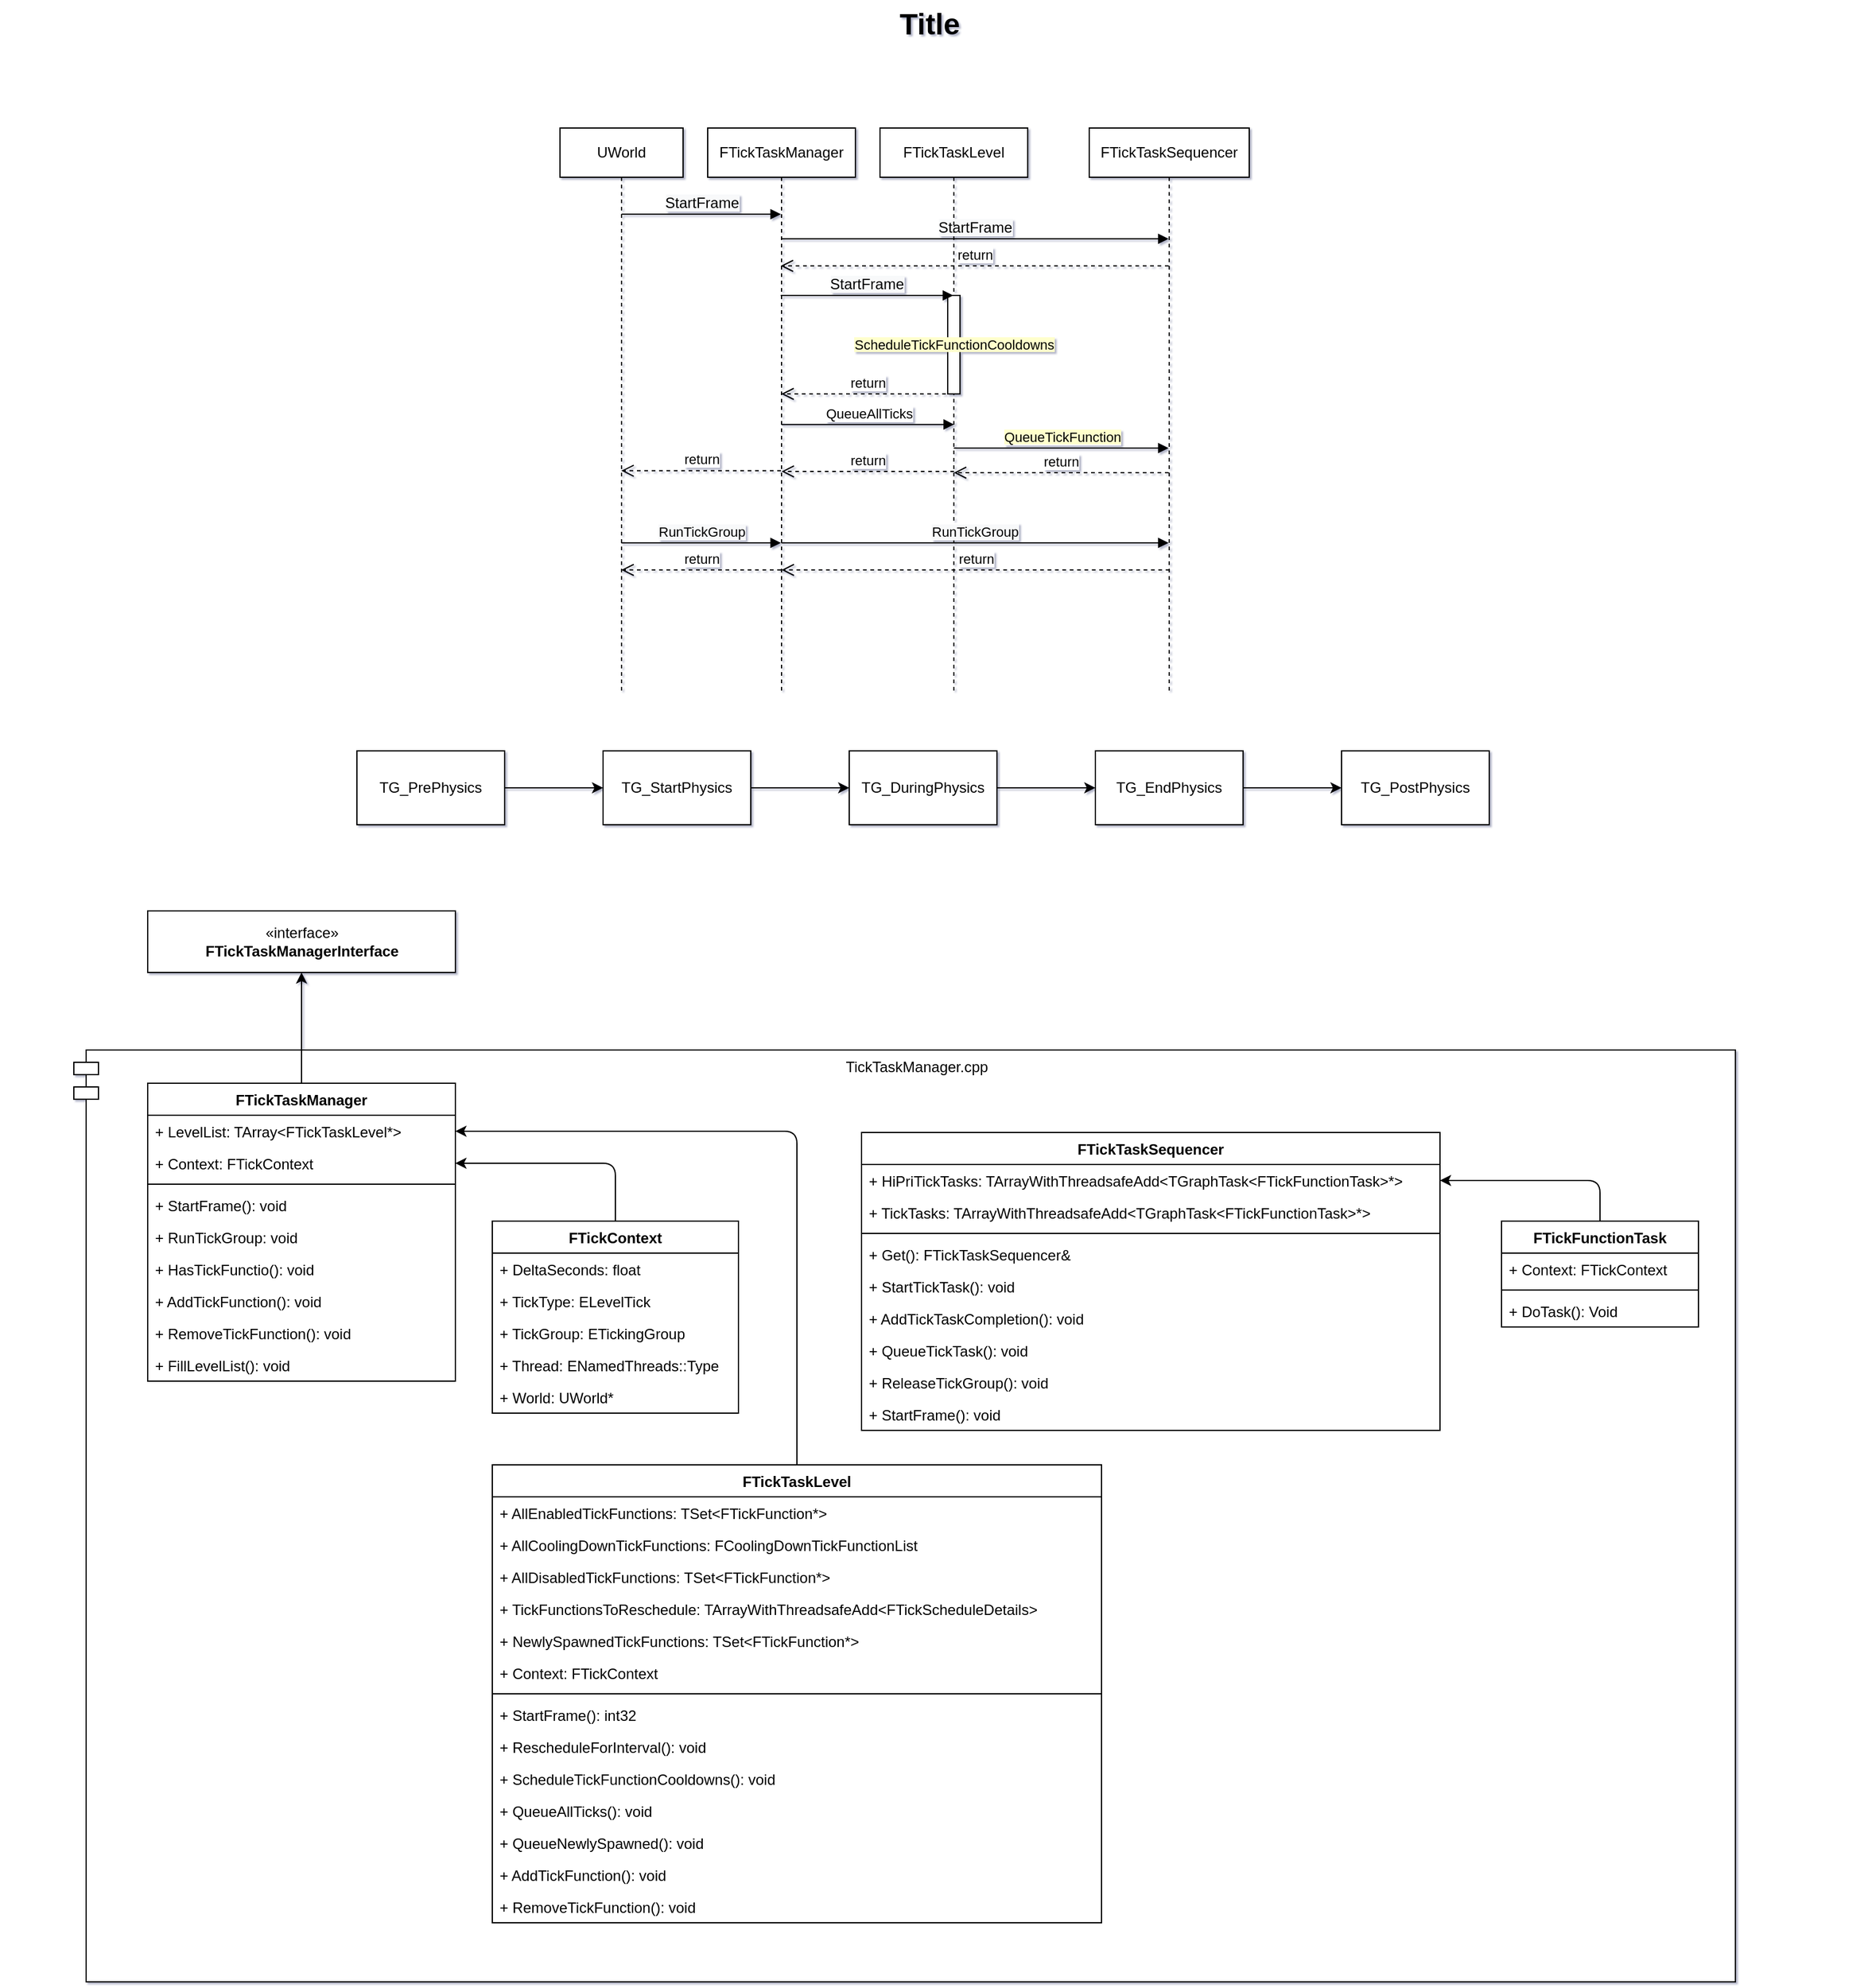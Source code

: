 <mxfile version="17.1.3" type="device"><diagram name="Page-1" id="929967ad-93f9-6ef4-fab6-5d389245f69c"><mxGraphModel dx="1298" dy="713" grid="0" gridSize="10" guides="1" tooltips="1" connect="1" arrows="1" fold="1" page="0" pageScale="1.5" pageWidth="1169" pageHeight="826" background="none" math="0" shadow="1"><root><mxCell id="0" style=";html=1;"/><mxCell id="1" style=";html=1;" parent="0"/><mxCell id="KzQF1dncogoju4t8JJQH-75" value="TickTaskManager.cpp" style="shape=module;align=left;spacingLeft=20;align=center;verticalAlign=top;" vertex="1" parent="1"><mxGeometry x="180" y="893" width="1350" height="757" as="geometry"/></mxCell><mxCell id="1672d66443f91eb5-23" value="Title" style="text;strokeColor=none;fillColor=none;html=1;fontSize=24;fontStyle=1;verticalAlign=middle;align=center;" parent="1" vertex="1"><mxGeometry x="120" y="40" width="1510" height="40" as="geometry"/></mxCell><mxCell id="KzQF1dncogoju4t8JJQH-78" style="edgeStyle=orthogonalEdgeStyle;orthogonalLoop=1;jettySize=auto;html=1;exitX=0.5;exitY=0;exitDx=0;exitDy=0;" edge="1" parent="1" source="KzQF1dncogoju4t8JJQH-6" target="KzQF1dncogoju4t8JJQH-62"><mxGeometry relative="1" as="geometry"/></mxCell><mxCell id="KzQF1dncogoju4t8JJQH-6" value="FTickContext" style="swimlane;fontStyle=1;childLayout=stackLayout;horizontal=1;startSize=26;fillColor=none;horizontalStack=0;resizeParent=1;resizeParentMax=0;resizeLast=0;collapsible=1;marginBottom=0;" vertex="1" parent="1"><mxGeometry x="520" y="1032" width="200" height="156" as="geometry"/></mxCell><mxCell id="KzQF1dncogoju4t8JJQH-7" value="+ DeltaSeconds: float" style="text;strokeColor=none;fillColor=none;align=left;verticalAlign=top;spacingLeft=4;spacingRight=4;overflow=hidden;rotatable=0;points=[[0,0.5],[1,0.5]];portConstraint=eastwest;" vertex="1" parent="KzQF1dncogoju4t8JJQH-6"><mxGeometry y="26" width="200" height="26" as="geometry"/></mxCell><mxCell id="KzQF1dncogoju4t8JJQH-8" value="+ TickType: ELevelTick" style="text;strokeColor=none;fillColor=none;align=left;verticalAlign=top;spacingLeft=4;spacingRight=4;overflow=hidden;rotatable=0;points=[[0,0.5],[1,0.5]];portConstraint=eastwest;" vertex="1" parent="KzQF1dncogoju4t8JJQH-6"><mxGeometry y="52" width="200" height="26" as="geometry"/></mxCell><mxCell id="KzQF1dncogoju4t8JJQH-9" value="+ TickGroup: ETickingGroup" style="text;strokeColor=none;fillColor=none;align=left;verticalAlign=top;spacingLeft=4;spacingRight=4;overflow=hidden;rotatable=0;points=[[0,0.5],[1,0.5]];portConstraint=eastwest;" vertex="1" parent="KzQF1dncogoju4t8JJQH-6"><mxGeometry y="78" width="200" height="26" as="geometry"/></mxCell><mxCell id="KzQF1dncogoju4t8JJQH-47" value="+ Thread: ENamedThreads::Type" style="text;strokeColor=none;fillColor=none;align=left;verticalAlign=top;spacingLeft=4;spacingRight=4;overflow=hidden;rotatable=0;points=[[0,0.5],[1,0.5]];portConstraint=eastwest;" vertex="1" parent="KzQF1dncogoju4t8JJQH-6"><mxGeometry y="104" width="200" height="26" as="geometry"/></mxCell><mxCell id="KzQF1dncogoju4t8JJQH-46" value="+ World: UWorld*" style="text;strokeColor=none;fillColor=none;align=left;verticalAlign=top;spacingLeft=4;spacingRight=4;overflow=hidden;rotatable=0;points=[[0,0.5],[1,0.5]];portConstraint=eastwest;" vertex="1" parent="KzQF1dncogoju4t8JJQH-6"><mxGeometry y="130" width="200" height="26" as="geometry"/></mxCell><mxCell id="KzQF1dncogoju4t8JJQH-71" style="edgeStyle=orthogonalEdgeStyle;orthogonalLoop=1;jettySize=auto;html=1;exitX=0.5;exitY=0;exitDx=0;exitDy=0;" edge="1" parent="1" source="KzQF1dncogoju4t8JJQH-12" target="KzQF1dncogoju4t8JJQH-19"><mxGeometry relative="1" as="geometry"/></mxCell><mxCell id="KzQF1dncogoju4t8JJQH-12" value="FTickFunctionTask" style="swimlane;fontStyle=1;align=center;verticalAlign=top;childLayout=stackLayout;horizontal=1;startSize=26;horizontalStack=0;resizeParent=1;resizeParentMax=0;resizeLast=0;collapsible=1;marginBottom=0;" vertex="1" parent="1"><mxGeometry x="1340" y="1032" width="160" height="86" as="geometry"/></mxCell><mxCell id="KzQF1dncogoju4t8JJQH-13" value="+ Context: FTickContext" style="text;strokeColor=none;fillColor=none;align=left;verticalAlign=top;spacingLeft=4;spacingRight=4;overflow=hidden;rotatable=0;points=[[0,0.5],[1,0.5]];portConstraint=eastwest;" vertex="1" parent="KzQF1dncogoju4t8JJQH-12"><mxGeometry y="26" width="160" height="26" as="geometry"/></mxCell><mxCell id="KzQF1dncogoju4t8JJQH-14" value="" style="line;strokeWidth=1;fillColor=none;align=left;verticalAlign=middle;spacingTop=-1;spacingLeft=3;spacingRight=3;rotatable=0;labelPosition=right;points=[];portConstraint=eastwest;" vertex="1" parent="KzQF1dncogoju4t8JJQH-12"><mxGeometry y="52" width="160" height="8" as="geometry"/></mxCell><mxCell id="KzQF1dncogoju4t8JJQH-15" value="+ DoTask(): Void" style="text;strokeColor=none;fillColor=none;align=left;verticalAlign=top;spacingLeft=4;spacingRight=4;overflow=hidden;rotatable=0;points=[[0,0.5],[1,0.5]];portConstraint=eastwest;" vertex="1" parent="KzQF1dncogoju4t8JJQH-12"><mxGeometry y="60" width="160" height="26" as="geometry"/></mxCell><mxCell id="KzQF1dncogoju4t8JJQH-18" value="FTickTaskSequencer" style="swimlane;fontStyle=1;align=center;verticalAlign=top;childLayout=stackLayout;horizontal=1;startSize=26;horizontalStack=0;resizeParent=1;resizeParentMax=0;resizeLast=0;collapsible=1;marginBottom=0;" vertex="1" parent="1"><mxGeometry x="820" y="960" width="470" height="242" as="geometry"/></mxCell><mxCell id="KzQF1dncogoju4t8JJQH-19" value="+ HiPriTickTasks: TArrayWithThreadsafeAdd&lt;TGraphTask&lt;FTickFunctionTask&gt;*&gt;" style="text;strokeColor=none;fillColor=none;align=left;verticalAlign=top;spacingLeft=4;spacingRight=4;overflow=hidden;rotatable=0;points=[[0,0.5],[1,0.5]];portConstraint=eastwest;" vertex="1" parent="KzQF1dncogoju4t8JJQH-18"><mxGeometry y="26" width="470" height="26" as="geometry"/></mxCell><mxCell id="KzQF1dncogoju4t8JJQH-24" value="+ TickTasks: TArrayWithThreadsafeAdd&lt;TGraphTask&lt;FTickFunctionTask&gt;*&gt;" style="text;strokeColor=none;fillColor=none;align=left;verticalAlign=top;spacingLeft=4;spacingRight=4;overflow=hidden;rotatable=0;points=[[0,0.5],[1,0.5]];portConstraint=eastwest;" vertex="1" parent="KzQF1dncogoju4t8JJQH-18"><mxGeometry y="52" width="470" height="26" as="geometry"/></mxCell><mxCell id="KzQF1dncogoju4t8JJQH-20" value="" style="line;strokeWidth=1;fillColor=none;align=left;verticalAlign=middle;spacingTop=-1;spacingLeft=3;spacingRight=3;rotatable=0;labelPosition=right;points=[];portConstraint=eastwest;" vertex="1" parent="KzQF1dncogoju4t8JJQH-18"><mxGeometry y="78" width="470" height="8" as="geometry"/></mxCell><mxCell id="KzQF1dncogoju4t8JJQH-21" value="+ Get(): FTickTaskSequencer&amp;" style="text;strokeColor=none;fillColor=none;align=left;verticalAlign=top;spacingLeft=4;spacingRight=4;overflow=hidden;rotatable=0;points=[[0,0.5],[1,0.5]];portConstraint=eastwest;" vertex="1" parent="KzQF1dncogoju4t8JJQH-18"><mxGeometry y="86" width="470" height="26" as="geometry"/></mxCell><mxCell id="KzQF1dncogoju4t8JJQH-25" value="+ StartTickTask(): void" style="text;strokeColor=none;fillColor=none;align=left;verticalAlign=top;spacingLeft=4;spacingRight=4;overflow=hidden;rotatable=0;points=[[0,0.5],[1,0.5]];portConstraint=eastwest;" vertex="1" parent="KzQF1dncogoju4t8JJQH-18"><mxGeometry y="112" width="470" height="26" as="geometry"/></mxCell><mxCell id="KzQF1dncogoju4t8JJQH-26" value="+ AddTickTaskCompletion(): void" style="text;strokeColor=none;fillColor=none;align=left;verticalAlign=top;spacingLeft=4;spacingRight=4;overflow=hidden;rotatable=0;points=[[0,0.5],[1,0.5]];portConstraint=eastwest;" vertex="1" parent="KzQF1dncogoju4t8JJQH-18"><mxGeometry y="138" width="470" height="26" as="geometry"/></mxCell><mxCell id="KzQF1dncogoju4t8JJQH-27" value="+ QueueTickTask(): void" style="text;strokeColor=none;fillColor=none;align=left;verticalAlign=top;spacingLeft=4;spacingRight=4;overflow=hidden;rotatable=0;points=[[0,0.5],[1,0.5]];portConstraint=eastwest;" vertex="1" parent="KzQF1dncogoju4t8JJQH-18"><mxGeometry y="164" width="470" height="26" as="geometry"/></mxCell><mxCell id="KzQF1dncogoju4t8JJQH-29" value="+ ReleaseTickGroup(): void" style="text;strokeColor=none;fillColor=none;align=left;verticalAlign=top;spacingLeft=4;spacingRight=4;overflow=hidden;rotatable=0;points=[[0,0.5],[1,0.5]];portConstraint=eastwest;" vertex="1" parent="KzQF1dncogoju4t8JJQH-18"><mxGeometry y="190" width="470" height="26" as="geometry"/></mxCell><mxCell id="KzQF1dncogoju4t8JJQH-30" value="+ StartFrame(): void" style="text;strokeColor=none;fillColor=none;align=left;verticalAlign=top;spacingLeft=4;spacingRight=4;overflow=hidden;rotatable=0;points=[[0,0.5],[1,0.5]];portConstraint=eastwest;" vertex="1" parent="KzQF1dncogoju4t8JJQH-18"><mxGeometry y="216" width="470" height="26" as="geometry"/></mxCell><mxCell id="KzQF1dncogoju4t8JJQH-68" style="edgeStyle=orthogonalEdgeStyle;orthogonalLoop=1;jettySize=auto;html=1;exitX=0.5;exitY=0;exitDx=0;exitDy=0;" edge="1" parent="1" source="KzQF1dncogoju4t8JJQH-31" target="KzQF1dncogoju4t8JJQH-53"><mxGeometry relative="1" as="geometry"/></mxCell><mxCell id="KzQF1dncogoju4t8JJQH-31" value="FTickTaskLevel" style="swimlane;fontStyle=1;align=center;verticalAlign=top;childLayout=stackLayout;horizontal=1;startSize=26;horizontalStack=0;resizeParent=1;resizeParentMax=0;resizeLast=0;collapsible=1;marginBottom=0;" vertex="1" parent="1"><mxGeometry x="520" y="1230" width="495" height="372" as="geometry"><mxRectangle x="1060" y="1070" width="100" height="26" as="alternateBounds"/></mxGeometry></mxCell><mxCell id="KzQF1dncogoju4t8JJQH-32" value="+ AllEnabledTickFunctions: TSet&lt;FTickFunction*&gt;" style="text;strokeColor=none;fillColor=none;align=left;verticalAlign=top;spacingLeft=4;spacingRight=4;overflow=hidden;rotatable=0;points=[[0,0.5],[1,0.5]];portConstraint=eastwest;" vertex="1" parent="KzQF1dncogoju4t8JJQH-31"><mxGeometry y="26" width="495" height="26" as="geometry"/></mxCell><mxCell id="KzQF1dncogoju4t8JJQH-41" value="+ AllCoolingDownTickFunctions: FCoolingDownTickFunctionList" style="text;strokeColor=none;fillColor=none;align=left;verticalAlign=top;spacingLeft=4;spacingRight=4;overflow=hidden;rotatable=0;points=[[0,0.5],[1,0.5]];portConstraint=eastwest;" vertex="1" parent="KzQF1dncogoju4t8JJQH-31"><mxGeometry y="52" width="495" height="26" as="geometry"/></mxCell><mxCell id="KzQF1dncogoju4t8JJQH-42" value="+ AllDisabledTickFunctions: TSet&lt;FTickFunction*&gt;" style="text;strokeColor=none;fillColor=none;align=left;verticalAlign=top;spacingLeft=4;spacingRight=4;overflow=hidden;rotatable=0;points=[[0,0.5],[1,0.5]];portConstraint=eastwest;" vertex="1" parent="KzQF1dncogoju4t8JJQH-31"><mxGeometry y="78" width="495" height="26" as="geometry"/></mxCell><mxCell id="KzQF1dncogoju4t8JJQH-43" value="+ TickFunctionsToReschedule: TArrayWithThreadsafeAdd&lt;FTickScheduleDetails&gt;" style="text;strokeColor=none;fillColor=none;align=left;verticalAlign=top;spacingLeft=4;spacingRight=4;overflow=hidden;rotatable=0;points=[[0,0.5],[1,0.5]];portConstraint=eastwest;" vertex="1" parent="KzQF1dncogoju4t8JJQH-31"><mxGeometry y="104" width="495" height="26" as="geometry"/></mxCell><mxCell id="KzQF1dncogoju4t8JJQH-44" value="+ NewlySpawnedTickFunctions: TSet&lt;FTickFunction*&gt;" style="text;strokeColor=none;fillColor=none;align=left;verticalAlign=top;spacingLeft=4;spacingRight=4;overflow=hidden;rotatable=0;points=[[0,0.5],[1,0.5]];portConstraint=eastwest;" vertex="1" parent="KzQF1dncogoju4t8JJQH-31"><mxGeometry y="130" width="495" height="26" as="geometry"/></mxCell><mxCell id="KzQF1dncogoju4t8JJQH-45" value="+ Context: FTickContext" style="text;strokeColor=none;fillColor=none;align=left;verticalAlign=top;spacingLeft=4;spacingRight=4;overflow=hidden;rotatable=0;points=[[0,0.5],[1,0.5]];portConstraint=eastwest;" vertex="1" parent="KzQF1dncogoju4t8JJQH-31"><mxGeometry y="156" width="495" height="26" as="geometry"/></mxCell><mxCell id="KzQF1dncogoju4t8JJQH-33" value="" style="line;strokeWidth=1;fillColor=none;align=left;verticalAlign=middle;spacingTop=-1;spacingLeft=3;spacingRight=3;rotatable=0;labelPosition=right;points=[];portConstraint=eastwest;" vertex="1" parent="KzQF1dncogoju4t8JJQH-31"><mxGeometry y="182" width="495" height="8" as="geometry"/></mxCell><mxCell id="KzQF1dncogoju4t8JJQH-34" value="+ StartFrame(): int32" style="text;strokeColor=none;fillColor=none;align=left;verticalAlign=top;spacingLeft=4;spacingRight=4;overflow=hidden;rotatable=0;points=[[0,0.5],[1,0.5]];portConstraint=eastwest;" vertex="1" parent="KzQF1dncogoju4t8JJQH-31"><mxGeometry y="190" width="495" height="26" as="geometry"/></mxCell><mxCell id="KzQF1dncogoju4t8JJQH-35" value="+ RescheduleForInterval(): void&#10;" style="text;strokeColor=none;fillColor=none;align=left;verticalAlign=top;spacingLeft=4;spacingRight=4;overflow=hidden;rotatable=0;points=[[0,0.5],[1,0.5]];portConstraint=eastwest;" vertex="1" parent="KzQF1dncogoju4t8JJQH-31"><mxGeometry y="216" width="495" height="26" as="geometry"/></mxCell><mxCell id="KzQF1dncogoju4t8JJQH-36" value="+ ScheduleTickFunctionCooldowns(): void" style="text;strokeColor=none;fillColor=none;align=left;verticalAlign=top;spacingLeft=4;spacingRight=4;overflow=hidden;rotatable=0;points=[[0,0.5],[1,0.5]];portConstraint=eastwest;" vertex="1" parent="KzQF1dncogoju4t8JJQH-31"><mxGeometry y="242" width="495" height="26" as="geometry"/></mxCell><mxCell id="KzQF1dncogoju4t8JJQH-37" value="+ QueueAllTicks(): void" style="text;strokeColor=none;fillColor=none;align=left;verticalAlign=top;spacingLeft=4;spacingRight=4;overflow=hidden;rotatable=0;points=[[0,0.5],[1,0.5]];portConstraint=eastwest;" vertex="1" parent="KzQF1dncogoju4t8JJQH-31"><mxGeometry y="268" width="495" height="26" as="geometry"/></mxCell><mxCell id="KzQF1dncogoju4t8JJQH-38" value="+ QueueNewlySpawned(): void" style="text;strokeColor=none;fillColor=none;align=left;verticalAlign=top;spacingLeft=4;spacingRight=4;overflow=hidden;rotatable=0;points=[[0,0.5],[1,0.5]];portConstraint=eastwest;" vertex="1" parent="KzQF1dncogoju4t8JJQH-31"><mxGeometry y="294" width="495" height="26" as="geometry"/></mxCell><mxCell id="KzQF1dncogoju4t8JJQH-39" value="+ AddTickFunction(): void" style="text;strokeColor=none;fillColor=none;align=left;verticalAlign=top;spacingLeft=4;spacingRight=4;overflow=hidden;rotatable=0;points=[[0,0.5],[1,0.5]];portConstraint=eastwest;" vertex="1" parent="KzQF1dncogoju4t8JJQH-31"><mxGeometry y="320" width="495" height="26" as="geometry"/></mxCell><mxCell id="KzQF1dncogoju4t8JJQH-40" value="+ RemoveTickFunction(): void" style="text;strokeColor=none;fillColor=none;align=left;verticalAlign=top;spacingLeft=4;spacingRight=4;overflow=hidden;rotatable=0;points=[[0,0.5],[1,0.5]];portConstraint=eastwest;" vertex="1" parent="KzQF1dncogoju4t8JJQH-31"><mxGeometry y="346" width="495" height="26" as="geometry"/></mxCell><mxCell id="KzQF1dncogoju4t8JJQH-65" style="edgeStyle=orthogonalEdgeStyle;orthogonalLoop=1;jettySize=auto;html=1;exitX=0.5;exitY=0;exitDx=0;exitDy=0;" edge="1" parent="1" source="KzQF1dncogoju4t8JJQH-52" target="KzQF1dncogoju4t8JJQH-64"><mxGeometry relative="1" as="geometry"/></mxCell><mxCell id="KzQF1dncogoju4t8JJQH-52" value="FTickTaskManager" style="swimlane;fontStyle=1;align=center;verticalAlign=top;childLayout=stackLayout;horizontal=1;startSize=26;horizontalStack=0;resizeParent=1;resizeParentMax=0;resizeLast=0;collapsible=1;marginBottom=0;" vertex="1" parent="1"><mxGeometry x="240" y="920" width="250" height="242" as="geometry"/></mxCell><mxCell id="KzQF1dncogoju4t8JJQH-53" value="+ LevelList: TArray&lt;FTickTaskLevel*&gt;&#9;" style="text;strokeColor=none;fillColor=none;align=left;verticalAlign=top;spacingLeft=4;spacingRight=4;overflow=hidden;rotatable=0;points=[[0,0.5],[1,0.5]];portConstraint=eastwest;" vertex="1" parent="KzQF1dncogoju4t8JJQH-52"><mxGeometry y="26" width="250" height="26" as="geometry"/></mxCell><mxCell id="KzQF1dncogoju4t8JJQH-62" value="+ Context: FTickContext" style="text;strokeColor=none;fillColor=none;align=left;verticalAlign=top;spacingLeft=4;spacingRight=4;overflow=hidden;rotatable=0;points=[[0,0.5],[1,0.5]];portConstraint=eastwest;" vertex="1" parent="KzQF1dncogoju4t8JJQH-52"><mxGeometry y="52" width="250" height="26" as="geometry"/></mxCell><mxCell id="KzQF1dncogoju4t8JJQH-54" value="" style="line;strokeWidth=1;fillColor=none;align=left;verticalAlign=middle;spacingTop=-1;spacingLeft=3;spacingRight=3;rotatable=0;labelPosition=right;points=[];portConstraint=eastwest;" vertex="1" parent="KzQF1dncogoju4t8JJQH-52"><mxGeometry y="78" width="250" height="8" as="geometry"/></mxCell><mxCell id="KzQF1dncogoju4t8JJQH-55" value="+ StartFrame(): void" style="text;strokeColor=none;fillColor=none;align=left;verticalAlign=top;spacingLeft=4;spacingRight=4;overflow=hidden;rotatable=0;points=[[0,0.5],[1,0.5]];portConstraint=eastwest;" vertex="1" parent="KzQF1dncogoju4t8JJQH-52"><mxGeometry y="86" width="250" height="26" as="geometry"/></mxCell><mxCell id="KzQF1dncogoju4t8JJQH-57" value="+ RunTickGroup: void" style="text;strokeColor=none;fillColor=none;align=left;verticalAlign=top;spacingLeft=4;spacingRight=4;overflow=hidden;rotatable=0;points=[[0,0.5],[1,0.5]];portConstraint=eastwest;" vertex="1" parent="KzQF1dncogoju4t8JJQH-52"><mxGeometry y="112" width="250" height="26" as="geometry"/></mxCell><mxCell id="KzQF1dncogoju4t8JJQH-58" value="+ HasTickFunctio(): void" style="text;strokeColor=none;fillColor=none;align=left;verticalAlign=top;spacingLeft=4;spacingRight=4;overflow=hidden;rotatable=0;points=[[0,0.5],[1,0.5]];portConstraint=eastwest;" vertex="1" parent="KzQF1dncogoju4t8JJQH-52"><mxGeometry y="138" width="250" height="26" as="geometry"/></mxCell><mxCell id="KzQF1dncogoju4t8JJQH-59" value="+ AddTickFunction(): void" style="text;strokeColor=none;fillColor=none;align=left;verticalAlign=top;spacingLeft=4;spacingRight=4;overflow=hidden;rotatable=0;points=[[0,0.5],[1,0.5]];portConstraint=eastwest;" vertex="1" parent="KzQF1dncogoju4t8JJQH-52"><mxGeometry y="164" width="250" height="26" as="geometry"/></mxCell><mxCell id="KzQF1dncogoju4t8JJQH-60" value="+ RemoveTickFunction(): void" style="text;strokeColor=none;fillColor=none;align=left;verticalAlign=top;spacingLeft=4;spacingRight=4;overflow=hidden;rotatable=0;points=[[0,0.5],[1,0.5]];portConstraint=eastwest;" vertex="1" parent="KzQF1dncogoju4t8JJQH-52"><mxGeometry y="190" width="250" height="26" as="geometry"/></mxCell><mxCell id="KzQF1dncogoju4t8JJQH-61" value="+ FillLevelList(): void" style="text;strokeColor=none;fillColor=none;align=left;verticalAlign=top;spacingLeft=4;spacingRight=4;overflow=hidden;rotatable=0;points=[[0,0.5],[1,0.5]];portConstraint=eastwest;" vertex="1" parent="KzQF1dncogoju4t8JJQH-52"><mxGeometry y="216" width="250" height="26" as="geometry"/></mxCell><mxCell id="KzQF1dncogoju4t8JJQH-64" value="«interface»&lt;br&gt;&lt;span style=&quot;font-weight: 700&quot;&gt;FTickTaskManagerInterface&lt;/span&gt;" style="html=1;" vertex="1" parent="1"><mxGeometry x="240" y="780" width="250" height="50" as="geometry"/></mxCell><mxCell id="KzQF1dncogoju4t8JJQH-86" value="UWorld" style="shape=umlLifeline;perimeter=lifelinePerimeter;whiteSpace=wrap;html=1;container=1;collapsible=0;recursiveResize=0;outlineConnect=0;" vertex="1" parent="1"><mxGeometry x="575" y="144" width="100" height="460" as="geometry"/></mxCell><mxCell id="KzQF1dncogoju4t8JJQH-90" value="&lt;span style=&quot;font-size: 12px ; background-color: rgb(248 , 249 , 250)&quot;&gt;StartFrame&lt;br&gt;&lt;/span&gt;" style="html=1;verticalAlign=bottom;endArrow=block;" edge="1" parent="KzQF1dncogoju4t8JJQH-86" target="KzQF1dncogoju4t8JJQH-87"><mxGeometry width="80" relative="1" as="geometry"><mxPoint x="50" y="70" as="sourcePoint"/><mxPoint x="130" y="70" as="targetPoint"/></mxGeometry></mxCell><mxCell id="KzQF1dncogoju4t8JJQH-87" value="FTickTaskManager" style="shape=umlLifeline;perimeter=lifelinePerimeter;whiteSpace=wrap;html=1;container=1;collapsible=0;recursiveResize=0;outlineConnect=0;" vertex="1" parent="1"><mxGeometry x="695" y="144" width="120" height="460" as="geometry"/></mxCell><mxCell id="KzQF1dncogoju4t8JJQH-96" value="&lt;span style=&quot;font-size: 12px ; background-color: rgb(248 , 249 , 250)&quot;&gt;StartFrame&lt;br&gt;&lt;/span&gt;" style="html=1;verticalAlign=bottom;endArrow=block;" edge="1" parent="KzQF1dncogoju4t8JJQH-87" target="KzQF1dncogoju4t8JJQH-89"><mxGeometry width="80" relative="1" as="geometry"><mxPoint x="60.004" y="90" as="sourcePoint"/><mxPoint x="200.18" y="90" as="targetPoint"/><Array as="points"><mxPoint x="130.68" y="90"/></Array></mxGeometry></mxCell><mxCell id="KzQF1dncogoju4t8JJQH-88" value="FTickTaskLevel" style="shape=umlLifeline;perimeter=lifelinePerimeter;whiteSpace=wrap;html=1;container=1;collapsible=0;recursiveResize=0;outlineConnect=0;" vertex="1" parent="1"><mxGeometry x="835" y="144" width="120" height="460" as="geometry"/></mxCell><mxCell id="KzQF1dncogoju4t8JJQH-104" value="&lt;span style=&quot;font-weight: normal&quot;&gt;return&lt;/span&gt;" style="html=1;verticalAlign=bottom;endArrow=open;dashed=1;endSize=8;fontStyle=1;" edge="1" parent="KzQF1dncogoju4t8JJQH-88"><mxGeometry relative="1" as="geometry"><mxPoint x="60.18" y="279" as="sourcePoint"/><mxPoint x="-79.996" y="279" as="targetPoint"/><Array as="points"><mxPoint x="10.68" y="279"/></Array></mxGeometry></mxCell><mxCell id="KzQF1dncogoju4t8JJQH-116" value="return" style="html=1;verticalAlign=bottom;endArrow=open;dashed=1;endSize=8;" edge="1" parent="KzQF1dncogoju4t8JJQH-88"><mxGeometry relative="1" as="geometry"><mxPoint x="235.18" y="359" as="sourcePoint"/><mxPoint x="-79.996" y="359" as="targetPoint"/></mxGeometry></mxCell><mxCell id="KzQF1dncogoju4t8JJQH-119" value="&lt;span style=&quot;font-size: 11px ; background-color: rgb(255 , 255 , 204)&quot;&gt;ScheduleTickFunctionCooldowns&lt;/span&gt;" style="html=1;points=[];perimeter=orthogonalPerimeter;" vertex="1" parent="KzQF1dncogoju4t8JJQH-88"><mxGeometry x="55" y="136" width="10" height="80" as="geometry"/></mxCell><mxCell id="KzQF1dncogoju4t8JJQH-89" value="FTickTaskSequencer" style="shape=umlLifeline;perimeter=lifelinePerimeter;whiteSpace=wrap;html=1;container=1;collapsible=0;recursiveResize=0;outlineConnect=0;" vertex="1" parent="1"><mxGeometry x="1005" y="144" width="130" height="460" as="geometry"/></mxCell><mxCell id="KzQF1dncogoju4t8JJQH-91" value="&lt;span style=&quot;font-size: 12px ; background-color: rgb(248 , 249 , 250)&quot;&gt;StartFrame&lt;br&gt;&lt;/span&gt;" style="html=1;verticalAlign=bottom;endArrow=block;" edge="1" parent="1"><mxGeometry width="80" relative="1" as="geometry"><mxPoint x="754.324" y="280" as="sourcePoint"/><mxPoint x="894.5" y="280" as="targetPoint"/><Array as="points"><mxPoint x="825" y="280"/></Array></mxGeometry></mxCell><mxCell id="KzQF1dncogoju4t8JJQH-95" value="QueueAllTicks" style="html=1;verticalAlign=bottom;endArrow=block;" edge="1" parent="1"><mxGeometry x="0.004" width="80" relative="1" as="geometry"><mxPoint x="755.004" y="384.82" as="sourcePoint"/><mxPoint x="895.18" y="384.82" as="targetPoint"/><Array as="points"><mxPoint x="825.68" y="384.82"/></Array><mxPoint as="offset"/></mxGeometry></mxCell><mxCell id="KzQF1dncogoju4t8JJQH-106" value="return" style="html=1;verticalAlign=bottom;endArrow=open;dashed=1;endSize=8;" edge="1" parent="1" source="KzQF1dncogoju4t8JJQH-89"><mxGeometry relative="1" as="geometry"><mxPoint x="1199.5" y="256" as="sourcePoint"/><mxPoint x="754.324" y="256" as="targetPoint"/></mxGeometry></mxCell><mxCell id="KzQF1dncogoju4t8JJQH-107" value="&lt;span style=&quot;font-weight: normal&quot;&gt;return&lt;/span&gt;" style="html=1;verticalAlign=bottom;endArrow=open;dashed=1;endSize=8;fontStyle=1;" edge="1" parent="1"><mxGeometry relative="1" as="geometry"><mxPoint x="754.5" y="422.41" as="sourcePoint"/><mxPoint x="624.81" y="422.41" as="targetPoint"/><Array as="points"><mxPoint x="715.5" y="422.41"/></Array></mxGeometry></mxCell><mxCell id="KzQF1dncogoju4t8JJQH-108" value="&lt;span style=&quot;font-weight: normal&quot;&gt;return&lt;/span&gt;" style="html=1;verticalAlign=bottom;endArrow=open;dashed=1;endSize=8;fontStyle=1;" edge="1" parent="1"><mxGeometry relative="1" as="geometry"><mxPoint x="1069.5" y="424" as="sourcePoint"/><mxPoint x="894.324" y="424" as="targetPoint"/><Array as="points"><mxPoint x="895" y="424"/></Array></mxGeometry></mxCell><mxCell id="KzQF1dncogoju4t8JJQH-110" value="&lt;span style=&quot;background-color: rgb(248 , 249 , 250)&quot;&gt;RunTickGroup&lt;br&gt;&lt;/span&gt;" style="html=1;verticalAlign=bottom;endArrow=block;" edge="1" parent="1"><mxGeometry width="80" relative="1" as="geometry"><mxPoint x="624.81" y="481" as="sourcePoint"/><mxPoint x="754.5" y="481" as="targetPoint"/><Array as="points"><mxPoint x="705" y="481"/></Array></mxGeometry></mxCell><mxCell id="KzQF1dncogoju4t8JJQH-115" value="&lt;span style=&quot;background-color: rgb(248 , 249 , 250)&quot;&gt;RunTickGroup&lt;/span&gt;&lt;span style=&quot;font-size: 12px ; background-color: rgb(248 , 249 , 250)&quot;&gt;&lt;br&gt;&lt;/span&gt;" style="html=1;verticalAlign=bottom;endArrow=block;" edge="1" parent="1"><mxGeometry width="80" relative="1" as="geometry"><mxPoint x="754.81" y="481" as="sourcePoint"/><mxPoint x="1069.5" y="481" as="targetPoint"/><Array as="points"><mxPoint x="835.68" y="481"/></Array></mxGeometry></mxCell><mxCell id="KzQF1dncogoju4t8JJQH-117" value="&lt;span style=&quot;font-weight: normal&quot;&gt;return&lt;/span&gt;" style="html=1;verticalAlign=bottom;endArrow=open;dashed=1;endSize=8;fontStyle=1;" edge="1" parent="1"><mxGeometry relative="1" as="geometry"><mxPoint x="754.5" y="503" as="sourcePoint"/><mxPoint x="624.81" y="503" as="targetPoint"/><Array as="points"><mxPoint x="715.69" y="503"/></Array></mxGeometry></mxCell><mxCell id="KzQF1dncogoju4t8JJQH-103" value="&lt;span style=&quot;font-weight: normal&quot;&gt;return&lt;/span&gt;" style="html=1;verticalAlign=bottom;endArrow=open;dashed=1;endSize=8;fontStyle=1;" edge="1" parent="1"><mxGeometry relative="1" as="geometry"><mxPoint x="894.5" y="360" as="sourcePoint"/><mxPoint x="754.81" y="360" as="targetPoint"/><Array as="points"><mxPoint x="850.5" y="360"/></Array></mxGeometry></mxCell><mxCell id="KzQF1dncogoju4t8JJQH-121" value="&lt;span style=&quot;background-color: rgb(255 , 255 , 204)&quot;&gt;QueueTickFunction&lt;/span&gt;" style="html=1;verticalAlign=bottom;endArrow=block;" edge="1" parent="1" source="KzQF1dncogoju4t8JJQH-88" target="KzQF1dncogoju4t8JJQH-89"><mxGeometry x="0.004" width="80" relative="1" as="geometry"><mxPoint x="900.004" y="404.0" as="sourcePoint"/><mxPoint x="1040.18" y="404.0" as="targetPoint"/><Array as="points"><mxPoint x="970.68" y="404"/></Array><mxPoint as="offset"/></mxGeometry></mxCell><mxCell id="KzQF1dncogoju4t8JJQH-124" value="" style="edgeStyle=orthogonalEdgeStyle;orthogonalLoop=1;jettySize=auto;html=1;" edge="1" parent="1" source="KzQF1dncogoju4t8JJQH-122" target="KzQF1dncogoju4t8JJQH-123"><mxGeometry relative="1" as="geometry"/></mxCell><mxCell id="KzQF1dncogoju4t8JJQH-122" value="TG_PrePhysics" style="whiteSpace=wrap;html=1;" vertex="1" parent="1"><mxGeometry x="410" y="650" width="120" height="60" as="geometry"/></mxCell><mxCell id="KzQF1dncogoju4t8JJQH-126" value="" style="edgeStyle=orthogonalEdgeStyle;orthogonalLoop=1;jettySize=auto;html=1;" edge="1" parent="1" source="KzQF1dncogoju4t8JJQH-123" target="KzQF1dncogoju4t8JJQH-125"><mxGeometry relative="1" as="geometry"/></mxCell><mxCell id="KzQF1dncogoju4t8JJQH-123" value="TG_StartPhysics" style="whiteSpace=wrap;html=1;" vertex="1" parent="1"><mxGeometry x="610" y="650" width="120" height="60" as="geometry"/></mxCell><mxCell id="KzQF1dncogoju4t8JJQH-128" value="" style="edgeStyle=orthogonalEdgeStyle;orthogonalLoop=1;jettySize=auto;html=1;" edge="1" parent="1" source="KzQF1dncogoju4t8JJQH-125" target="KzQF1dncogoju4t8JJQH-127"><mxGeometry relative="1" as="geometry"/></mxCell><mxCell id="KzQF1dncogoju4t8JJQH-125" value="TG_DuringPhysics" style="whiteSpace=wrap;html=1;" vertex="1" parent="1"><mxGeometry x="810" y="650" width="120" height="60" as="geometry"/></mxCell><mxCell id="KzQF1dncogoju4t8JJQH-130" value="" style="edgeStyle=orthogonalEdgeStyle;orthogonalLoop=1;jettySize=auto;html=1;" edge="1" parent="1" source="KzQF1dncogoju4t8JJQH-127" target="KzQF1dncogoju4t8JJQH-129"><mxGeometry relative="1" as="geometry"/></mxCell><mxCell id="KzQF1dncogoju4t8JJQH-127" value="TG_EndPhysics" style="whiteSpace=wrap;html=1;" vertex="1" parent="1"><mxGeometry x="1010" y="650" width="120" height="60" as="geometry"/></mxCell><mxCell id="KzQF1dncogoju4t8JJQH-129" value="TG_PostPhysics" style="whiteSpace=wrap;html=1;" vertex="1" parent="1"><mxGeometry x="1210" y="650" width="120" height="60" as="geometry"/></mxCell></root></mxGraphModel></diagram></mxfile>